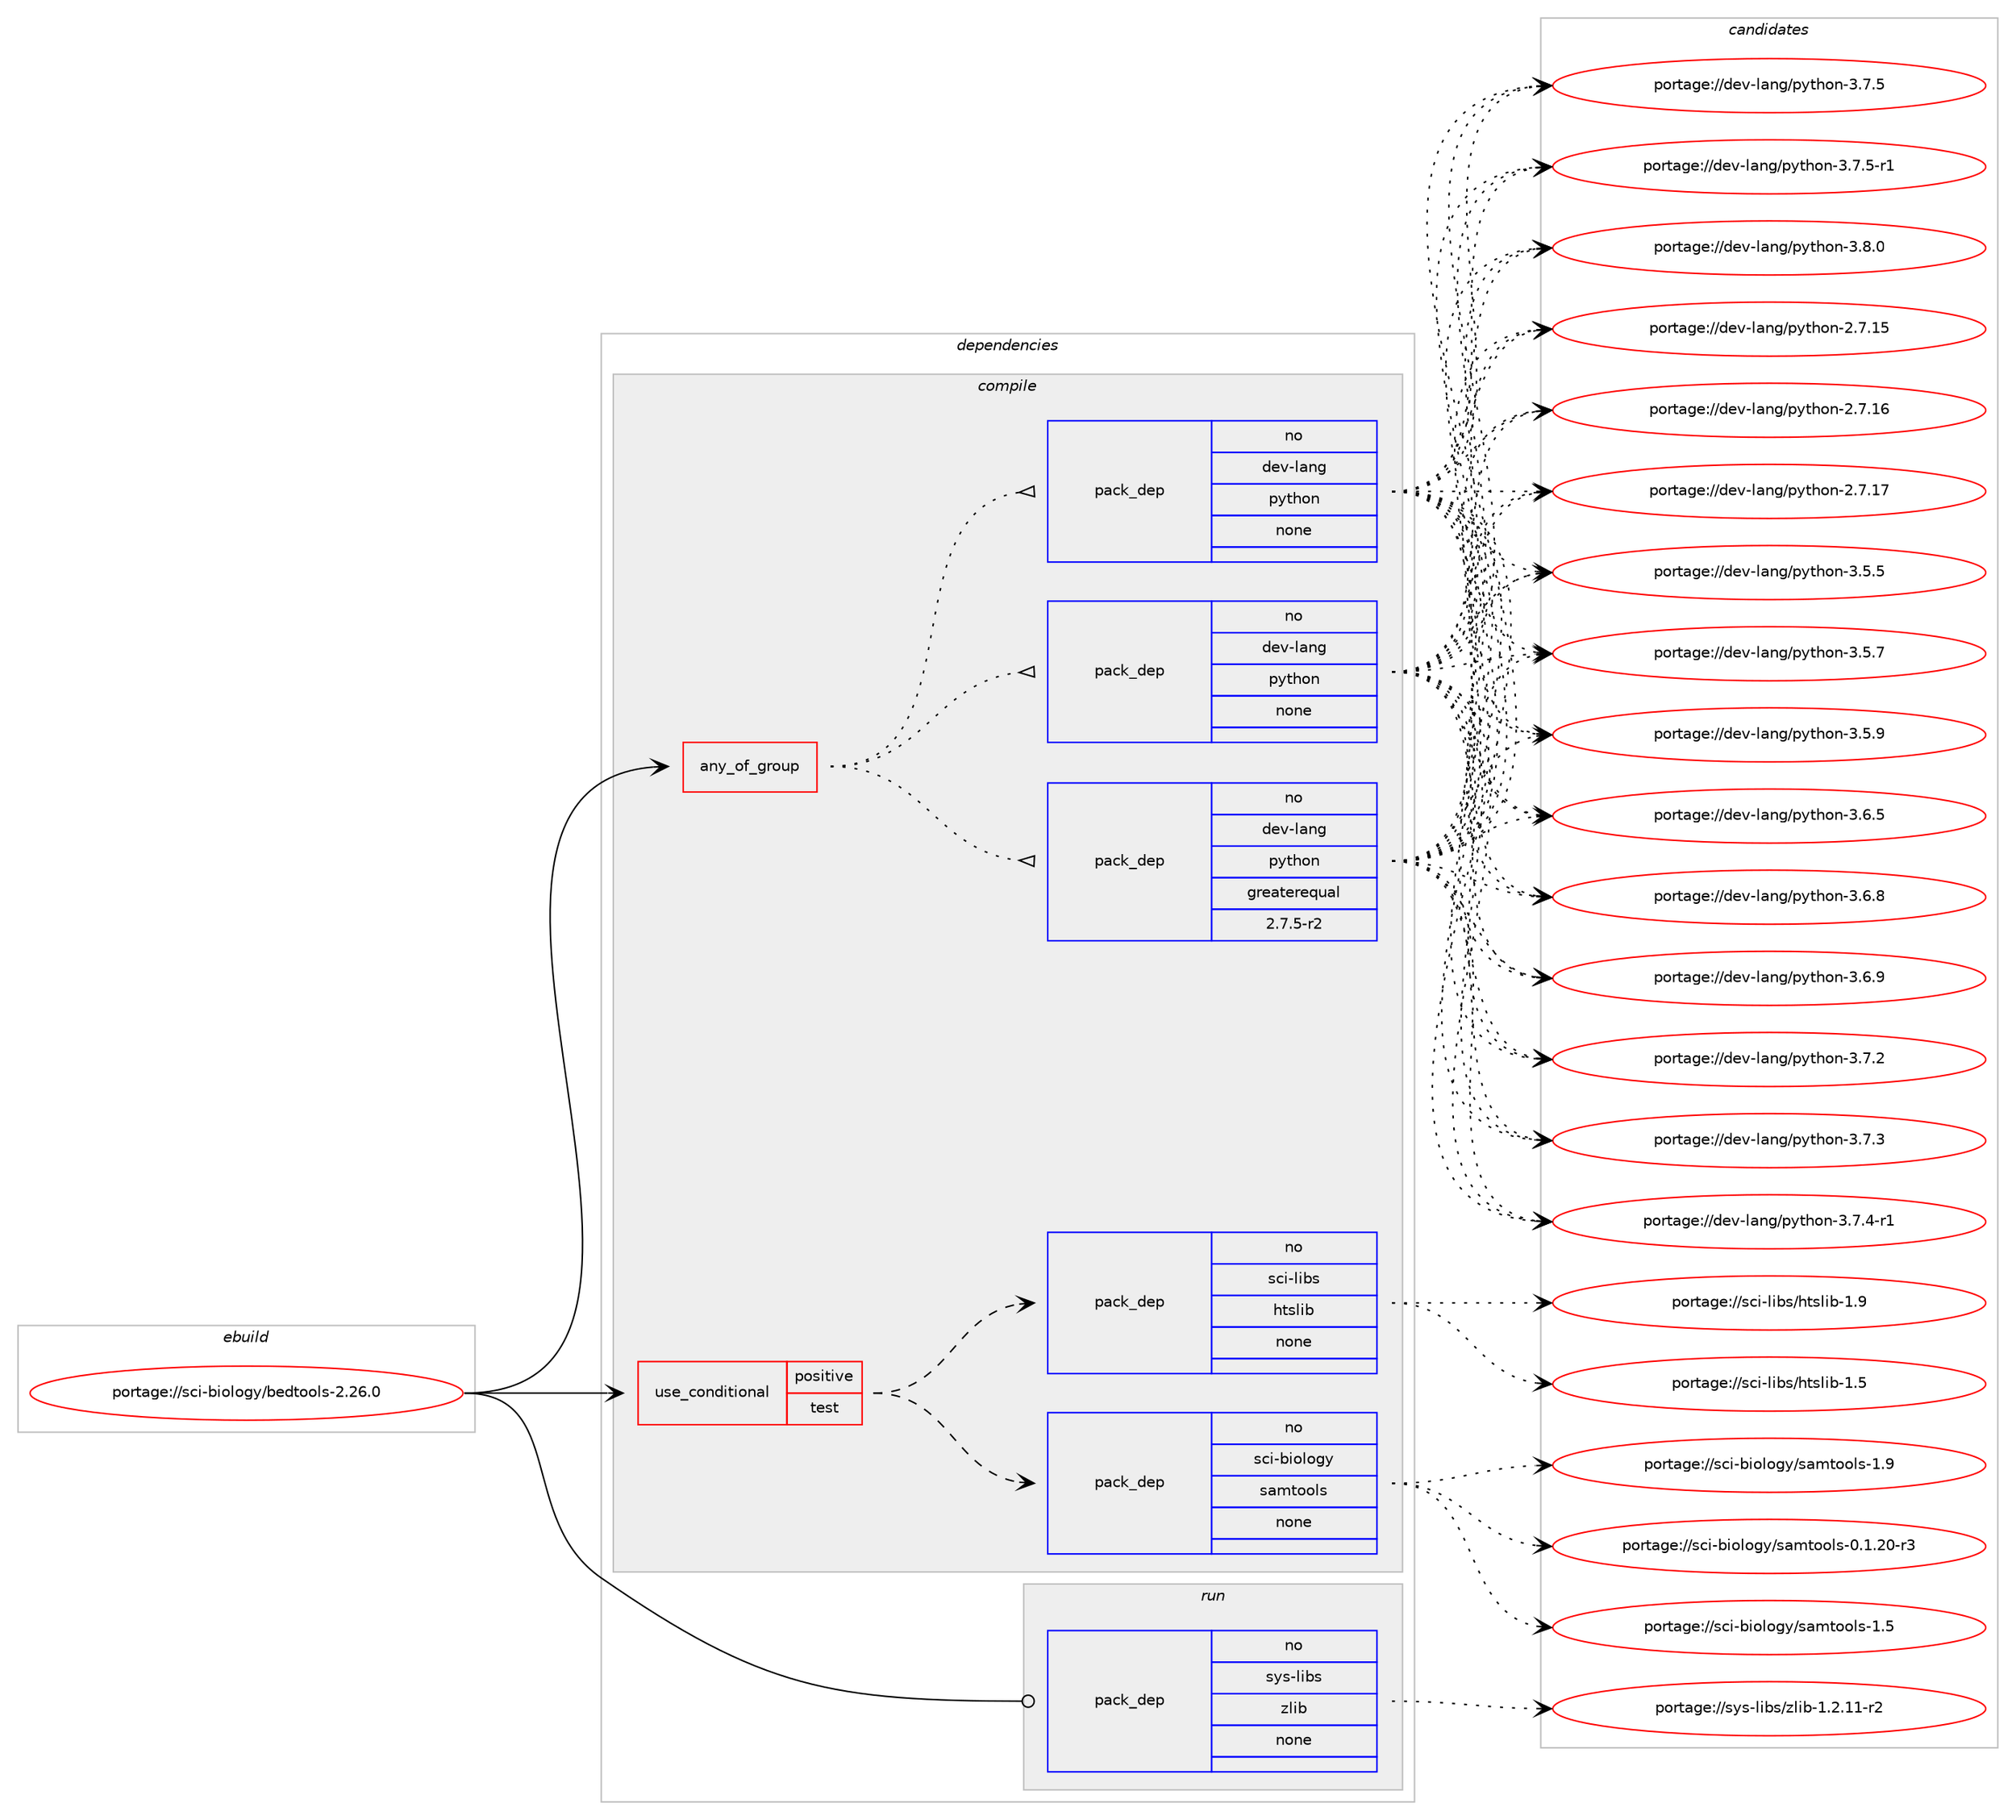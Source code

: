 digraph prolog {

# *************
# Graph options
# *************

newrank=true;
concentrate=true;
compound=true;
graph [rankdir=LR,fontname=Helvetica,fontsize=10,ranksep=1.5];#, ranksep=2.5, nodesep=0.2];
edge  [arrowhead=vee];
node  [fontname=Helvetica,fontsize=10];

# **********
# The ebuild
# **********

subgraph cluster_leftcol {
color=gray;
rank=same;
label=<<i>ebuild</i>>;
id [label="portage://sci-biology/bedtools-2.26.0", color=red, width=4, href="../sci-biology/bedtools-2.26.0.svg"];
}

# ****************
# The dependencies
# ****************

subgraph cluster_midcol {
color=gray;
label=<<i>dependencies</i>>;
subgraph cluster_compile {
fillcolor="#eeeeee";
style=filled;
label=<<i>compile</i>>;
subgraph any6246 {
dependency382702 [label=<<TABLE BORDER="0" CELLBORDER="1" CELLSPACING="0" CELLPADDING="4"><TR><TD CELLPADDING="10">any_of_group</TD></TR></TABLE>>, shape=none, color=red];subgraph pack281145 {
dependency382703 [label=<<TABLE BORDER="0" CELLBORDER="1" CELLSPACING="0" CELLPADDING="4" WIDTH="220"><TR><TD ROWSPAN="6" CELLPADDING="30">pack_dep</TD></TR><TR><TD WIDTH="110">no</TD></TR><TR><TD>dev-lang</TD></TR><TR><TD>python</TD></TR><TR><TD>none</TD></TR><TR><TD></TD></TR></TABLE>>, shape=none, color=blue];
}
dependency382702:e -> dependency382703:w [weight=20,style="dotted",arrowhead="oinv"];
subgraph pack281146 {
dependency382704 [label=<<TABLE BORDER="0" CELLBORDER="1" CELLSPACING="0" CELLPADDING="4" WIDTH="220"><TR><TD ROWSPAN="6" CELLPADDING="30">pack_dep</TD></TR><TR><TD WIDTH="110">no</TD></TR><TR><TD>dev-lang</TD></TR><TR><TD>python</TD></TR><TR><TD>none</TD></TR><TR><TD></TD></TR></TABLE>>, shape=none, color=blue];
}
dependency382702:e -> dependency382704:w [weight=20,style="dotted",arrowhead="oinv"];
subgraph pack281147 {
dependency382705 [label=<<TABLE BORDER="0" CELLBORDER="1" CELLSPACING="0" CELLPADDING="4" WIDTH="220"><TR><TD ROWSPAN="6" CELLPADDING="30">pack_dep</TD></TR><TR><TD WIDTH="110">no</TD></TR><TR><TD>dev-lang</TD></TR><TR><TD>python</TD></TR><TR><TD>greaterequal</TD></TR><TR><TD>2.7.5-r2</TD></TR></TABLE>>, shape=none, color=blue];
}
dependency382702:e -> dependency382705:w [weight=20,style="dotted",arrowhead="oinv"];
}
id:e -> dependency382702:w [weight=20,style="solid",arrowhead="vee"];
subgraph cond95113 {
dependency382706 [label=<<TABLE BORDER="0" CELLBORDER="1" CELLSPACING="0" CELLPADDING="4"><TR><TD ROWSPAN="3" CELLPADDING="10">use_conditional</TD></TR><TR><TD>positive</TD></TR><TR><TD>test</TD></TR></TABLE>>, shape=none, color=red];
subgraph pack281148 {
dependency382707 [label=<<TABLE BORDER="0" CELLBORDER="1" CELLSPACING="0" CELLPADDING="4" WIDTH="220"><TR><TD ROWSPAN="6" CELLPADDING="30">pack_dep</TD></TR><TR><TD WIDTH="110">no</TD></TR><TR><TD>sci-libs</TD></TR><TR><TD>htslib</TD></TR><TR><TD>none</TD></TR><TR><TD></TD></TR></TABLE>>, shape=none, color=blue];
}
dependency382706:e -> dependency382707:w [weight=20,style="dashed",arrowhead="vee"];
subgraph pack281149 {
dependency382708 [label=<<TABLE BORDER="0" CELLBORDER="1" CELLSPACING="0" CELLPADDING="4" WIDTH="220"><TR><TD ROWSPAN="6" CELLPADDING="30">pack_dep</TD></TR><TR><TD WIDTH="110">no</TD></TR><TR><TD>sci-biology</TD></TR><TR><TD>samtools</TD></TR><TR><TD>none</TD></TR><TR><TD></TD></TR></TABLE>>, shape=none, color=blue];
}
dependency382706:e -> dependency382708:w [weight=20,style="dashed",arrowhead="vee"];
}
id:e -> dependency382706:w [weight=20,style="solid",arrowhead="vee"];
}
subgraph cluster_compileandrun {
fillcolor="#eeeeee";
style=filled;
label=<<i>compile and run</i>>;
}
subgraph cluster_run {
fillcolor="#eeeeee";
style=filled;
label=<<i>run</i>>;
subgraph pack281150 {
dependency382709 [label=<<TABLE BORDER="0" CELLBORDER="1" CELLSPACING="0" CELLPADDING="4" WIDTH="220"><TR><TD ROWSPAN="6" CELLPADDING="30">pack_dep</TD></TR><TR><TD WIDTH="110">no</TD></TR><TR><TD>sys-libs</TD></TR><TR><TD>zlib</TD></TR><TR><TD>none</TD></TR><TR><TD></TD></TR></TABLE>>, shape=none, color=blue];
}
id:e -> dependency382709:w [weight=20,style="solid",arrowhead="odot"];
}
}

# **************
# The candidates
# **************

subgraph cluster_choices {
rank=same;
color=gray;
label=<<i>candidates</i>>;

subgraph choice281145 {
color=black;
nodesep=1;
choiceportage10010111845108971101034711212111610411111045504655464953 [label="portage://dev-lang/python-2.7.15", color=red, width=4,href="../dev-lang/python-2.7.15.svg"];
choiceportage10010111845108971101034711212111610411111045504655464954 [label="portage://dev-lang/python-2.7.16", color=red, width=4,href="../dev-lang/python-2.7.16.svg"];
choiceportage10010111845108971101034711212111610411111045504655464955 [label="portage://dev-lang/python-2.7.17", color=red, width=4,href="../dev-lang/python-2.7.17.svg"];
choiceportage100101118451089711010347112121116104111110455146534653 [label="portage://dev-lang/python-3.5.5", color=red, width=4,href="../dev-lang/python-3.5.5.svg"];
choiceportage100101118451089711010347112121116104111110455146534655 [label="portage://dev-lang/python-3.5.7", color=red, width=4,href="../dev-lang/python-3.5.7.svg"];
choiceportage100101118451089711010347112121116104111110455146534657 [label="portage://dev-lang/python-3.5.9", color=red, width=4,href="../dev-lang/python-3.5.9.svg"];
choiceportage100101118451089711010347112121116104111110455146544653 [label="portage://dev-lang/python-3.6.5", color=red, width=4,href="../dev-lang/python-3.6.5.svg"];
choiceportage100101118451089711010347112121116104111110455146544656 [label="portage://dev-lang/python-3.6.8", color=red, width=4,href="../dev-lang/python-3.6.8.svg"];
choiceportage100101118451089711010347112121116104111110455146544657 [label="portage://dev-lang/python-3.6.9", color=red, width=4,href="../dev-lang/python-3.6.9.svg"];
choiceportage100101118451089711010347112121116104111110455146554650 [label="portage://dev-lang/python-3.7.2", color=red, width=4,href="../dev-lang/python-3.7.2.svg"];
choiceportage100101118451089711010347112121116104111110455146554651 [label="portage://dev-lang/python-3.7.3", color=red, width=4,href="../dev-lang/python-3.7.3.svg"];
choiceportage1001011184510897110103471121211161041111104551465546524511449 [label="portage://dev-lang/python-3.7.4-r1", color=red, width=4,href="../dev-lang/python-3.7.4-r1.svg"];
choiceportage100101118451089711010347112121116104111110455146554653 [label="portage://dev-lang/python-3.7.5", color=red, width=4,href="../dev-lang/python-3.7.5.svg"];
choiceportage1001011184510897110103471121211161041111104551465546534511449 [label="portage://dev-lang/python-3.7.5-r1", color=red, width=4,href="../dev-lang/python-3.7.5-r1.svg"];
choiceportage100101118451089711010347112121116104111110455146564648 [label="portage://dev-lang/python-3.8.0", color=red, width=4,href="../dev-lang/python-3.8.0.svg"];
dependency382703:e -> choiceportage10010111845108971101034711212111610411111045504655464953:w [style=dotted,weight="100"];
dependency382703:e -> choiceportage10010111845108971101034711212111610411111045504655464954:w [style=dotted,weight="100"];
dependency382703:e -> choiceportage10010111845108971101034711212111610411111045504655464955:w [style=dotted,weight="100"];
dependency382703:e -> choiceportage100101118451089711010347112121116104111110455146534653:w [style=dotted,weight="100"];
dependency382703:e -> choiceportage100101118451089711010347112121116104111110455146534655:w [style=dotted,weight="100"];
dependency382703:e -> choiceportage100101118451089711010347112121116104111110455146534657:w [style=dotted,weight="100"];
dependency382703:e -> choiceportage100101118451089711010347112121116104111110455146544653:w [style=dotted,weight="100"];
dependency382703:e -> choiceportage100101118451089711010347112121116104111110455146544656:w [style=dotted,weight="100"];
dependency382703:e -> choiceportage100101118451089711010347112121116104111110455146544657:w [style=dotted,weight="100"];
dependency382703:e -> choiceportage100101118451089711010347112121116104111110455146554650:w [style=dotted,weight="100"];
dependency382703:e -> choiceportage100101118451089711010347112121116104111110455146554651:w [style=dotted,weight="100"];
dependency382703:e -> choiceportage1001011184510897110103471121211161041111104551465546524511449:w [style=dotted,weight="100"];
dependency382703:e -> choiceportage100101118451089711010347112121116104111110455146554653:w [style=dotted,weight="100"];
dependency382703:e -> choiceportage1001011184510897110103471121211161041111104551465546534511449:w [style=dotted,weight="100"];
dependency382703:e -> choiceportage100101118451089711010347112121116104111110455146564648:w [style=dotted,weight="100"];
}
subgraph choice281146 {
color=black;
nodesep=1;
choiceportage10010111845108971101034711212111610411111045504655464953 [label="portage://dev-lang/python-2.7.15", color=red, width=4,href="../dev-lang/python-2.7.15.svg"];
choiceportage10010111845108971101034711212111610411111045504655464954 [label="portage://dev-lang/python-2.7.16", color=red, width=4,href="../dev-lang/python-2.7.16.svg"];
choiceportage10010111845108971101034711212111610411111045504655464955 [label="portage://dev-lang/python-2.7.17", color=red, width=4,href="../dev-lang/python-2.7.17.svg"];
choiceportage100101118451089711010347112121116104111110455146534653 [label="portage://dev-lang/python-3.5.5", color=red, width=4,href="../dev-lang/python-3.5.5.svg"];
choiceportage100101118451089711010347112121116104111110455146534655 [label="portage://dev-lang/python-3.5.7", color=red, width=4,href="../dev-lang/python-3.5.7.svg"];
choiceportage100101118451089711010347112121116104111110455146534657 [label="portage://dev-lang/python-3.5.9", color=red, width=4,href="../dev-lang/python-3.5.9.svg"];
choiceportage100101118451089711010347112121116104111110455146544653 [label="portage://dev-lang/python-3.6.5", color=red, width=4,href="../dev-lang/python-3.6.5.svg"];
choiceportage100101118451089711010347112121116104111110455146544656 [label="portage://dev-lang/python-3.6.8", color=red, width=4,href="../dev-lang/python-3.6.8.svg"];
choiceportage100101118451089711010347112121116104111110455146544657 [label="portage://dev-lang/python-3.6.9", color=red, width=4,href="../dev-lang/python-3.6.9.svg"];
choiceportage100101118451089711010347112121116104111110455146554650 [label="portage://dev-lang/python-3.7.2", color=red, width=4,href="../dev-lang/python-3.7.2.svg"];
choiceportage100101118451089711010347112121116104111110455146554651 [label="portage://dev-lang/python-3.7.3", color=red, width=4,href="../dev-lang/python-3.7.3.svg"];
choiceportage1001011184510897110103471121211161041111104551465546524511449 [label="portage://dev-lang/python-3.7.4-r1", color=red, width=4,href="../dev-lang/python-3.7.4-r1.svg"];
choiceportage100101118451089711010347112121116104111110455146554653 [label="portage://dev-lang/python-3.7.5", color=red, width=4,href="../dev-lang/python-3.7.5.svg"];
choiceportage1001011184510897110103471121211161041111104551465546534511449 [label="portage://dev-lang/python-3.7.5-r1", color=red, width=4,href="../dev-lang/python-3.7.5-r1.svg"];
choiceportage100101118451089711010347112121116104111110455146564648 [label="portage://dev-lang/python-3.8.0", color=red, width=4,href="../dev-lang/python-3.8.0.svg"];
dependency382704:e -> choiceportage10010111845108971101034711212111610411111045504655464953:w [style=dotted,weight="100"];
dependency382704:e -> choiceportage10010111845108971101034711212111610411111045504655464954:w [style=dotted,weight="100"];
dependency382704:e -> choiceportage10010111845108971101034711212111610411111045504655464955:w [style=dotted,weight="100"];
dependency382704:e -> choiceportage100101118451089711010347112121116104111110455146534653:w [style=dotted,weight="100"];
dependency382704:e -> choiceportage100101118451089711010347112121116104111110455146534655:w [style=dotted,weight="100"];
dependency382704:e -> choiceportage100101118451089711010347112121116104111110455146534657:w [style=dotted,weight="100"];
dependency382704:e -> choiceportage100101118451089711010347112121116104111110455146544653:w [style=dotted,weight="100"];
dependency382704:e -> choiceportage100101118451089711010347112121116104111110455146544656:w [style=dotted,weight="100"];
dependency382704:e -> choiceportage100101118451089711010347112121116104111110455146544657:w [style=dotted,weight="100"];
dependency382704:e -> choiceportage100101118451089711010347112121116104111110455146554650:w [style=dotted,weight="100"];
dependency382704:e -> choiceportage100101118451089711010347112121116104111110455146554651:w [style=dotted,weight="100"];
dependency382704:e -> choiceportage1001011184510897110103471121211161041111104551465546524511449:w [style=dotted,weight="100"];
dependency382704:e -> choiceportage100101118451089711010347112121116104111110455146554653:w [style=dotted,weight="100"];
dependency382704:e -> choiceportage1001011184510897110103471121211161041111104551465546534511449:w [style=dotted,weight="100"];
dependency382704:e -> choiceportage100101118451089711010347112121116104111110455146564648:w [style=dotted,weight="100"];
}
subgraph choice281147 {
color=black;
nodesep=1;
choiceportage10010111845108971101034711212111610411111045504655464953 [label="portage://dev-lang/python-2.7.15", color=red, width=4,href="../dev-lang/python-2.7.15.svg"];
choiceportage10010111845108971101034711212111610411111045504655464954 [label="portage://dev-lang/python-2.7.16", color=red, width=4,href="../dev-lang/python-2.7.16.svg"];
choiceportage10010111845108971101034711212111610411111045504655464955 [label="portage://dev-lang/python-2.7.17", color=red, width=4,href="../dev-lang/python-2.7.17.svg"];
choiceportage100101118451089711010347112121116104111110455146534653 [label="portage://dev-lang/python-3.5.5", color=red, width=4,href="../dev-lang/python-3.5.5.svg"];
choiceportage100101118451089711010347112121116104111110455146534655 [label="portage://dev-lang/python-3.5.7", color=red, width=4,href="../dev-lang/python-3.5.7.svg"];
choiceportage100101118451089711010347112121116104111110455146534657 [label="portage://dev-lang/python-3.5.9", color=red, width=4,href="../dev-lang/python-3.5.9.svg"];
choiceportage100101118451089711010347112121116104111110455146544653 [label="portage://dev-lang/python-3.6.5", color=red, width=4,href="../dev-lang/python-3.6.5.svg"];
choiceportage100101118451089711010347112121116104111110455146544656 [label="portage://dev-lang/python-3.6.8", color=red, width=4,href="../dev-lang/python-3.6.8.svg"];
choiceportage100101118451089711010347112121116104111110455146544657 [label="portage://dev-lang/python-3.6.9", color=red, width=4,href="../dev-lang/python-3.6.9.svg"];
choiceportage100101118451089711010347112121116104111110455146554650 [label="portage://dev-lang/python-3.7.2", color=red, width=4,href="../dev-lang/python-3.7.2.svg"];
choiceportage100101118451089711010347112121116104111110455146554651 [label="portage://dev-lang/python-3.7.3", color=red, width=4,href="../dev-lang/python-3.7.3.svg"];
choiceportage1001011184510897110103471121211161041111104551465546524511449 [label="portage://dev-lang/python-3.7.4-r1", color=red, width=4,href="../dev-lang/python-3.7.4-r1.svg"];
choiceportage100101118451089711010347112121116104111110455146554653 [label="portage://dev-lang/python-3.7.5", color=red, width=4,href="../dev-lang/python-3.7.5.svg"];
choiceportage1001011184510897110103471121211161041111104551465546534511449 [label="portage://dev-lang/python-3.7.5-r1", color=red, width=4,href="../dev-lang/python-3.7.5-r1.svg"];
choiceportage100101118451089711010347112121116104111110455146564648 [label="portage://dev-lang/python-3.8.0", color=red, width=4,href="../dev-lang/python-3.8.0.svg"];
dependency382705:e -> choiceportage10010111845108971101034711212111610411111045504655464953:w [style=dotted,weight="100"];
dependency382705:e -> choiceportage10010111845108971101034711212111610411111045504655464954:w [style=dotted,weight="100"];
dependency382705:e -> choiceportage10010111845108971101034711212111610411111045504655464955:w [style=dotted,weight="100"];
dependency382705:e -> choiceportage100101118451089711010347112121116104111110455146534653:w [style=dotted,weight="100"];
dependency382705:e -> choiceportage100101118451089711010347112121116104111110455146534655:w [style=dotted,weight="100"];
dependency382705:e -> choiceportage100101118451089711010347112121116104111110455146534657:w [style=dotted,weight="100"];
dependency382705:e -> choiceportage100101118451089711010347112121116104111110455146544653:w [style=dotted,weight="100"];
dependency382705:e -> choiceportage100101118451089711010347112121116104111110455146544656:w [style=dotted,weight="100"];
dependency382705:e -> choiceportage100101118451089711010347112121116104111110455146544657:w [style=dotted,weight="100"];
dependency382705:e -> choiceportage100101118451089711010347112121116104111110455146554650:w [style=dotted,weight="100"];
dependency382705:e -> choiceportage100101118451089711010347112121116104111110455146554651:w [style=dotted,weight="100"];
dependency382705:e -> choiceportage1001011184510897110103471121211161041111104551465546524511449:w [style=dotted,weight="100"];
dependency382705:e -> choiceportage100101118451089711010347112121116104111110455146554653:w [style=dotted,weight="100"];
dependency382705:e -> choiceportage1001011184510897110103471121211161041111104551465546534511449:w [style=dotted,weight="100"];
dependency382705:e -> choiceportage100101118451089711010347112121116104111110455146564648:w [style=dotted,weight="100"];
}
subgraph choice281148 {
color=black;
nodesep=1;
choiceportage115991054510810598115471041161151081059845494653 [label="portage://sci-libs/htslib-1.5", color=red, width=4,href="../sci-libs/htslib-1.5.svg"];
choiceportage115991054510810598115471041161151081059845494657 [label="portage://sci-libs/htslib-1.9", color=red, width=4,href="../sci-libs/htslib-1.9.svg"];
dependency382707:e -> choiceportage115991054510810598115471041161151081059845494653:w [style=dotted,weight="100"];
dependency382707:e -> choiceportage115991054510810598115471041161151081059845494657:w [style=dotted,weight="100"];
}
subgraph choice281149 {
color=black;
nodesep=1;
choiceportage1159910545981051111081111031214711597109116111111108115454846494650484511451 [label="portage://sci-biology/samtools-0.1.20-r3", color=red, width=4,href="../sci-biology/samtools-0.1.20-r3.svg"];
choiceportage115991054598105111108111103121471159710911611111110811545494653 [label="portage://sci-biology/samtools-1.5", color=red, width=4,href="../sci-biology/samtools-1.5.svg"];
choiceportage115991054598105111108111103121471159710911611111110811545494657 [label="portage://sci-biology/samtools-1.9", color=red, width=4,href="../sci-biology/samtools-1.9.svg"];
dependency382708:e -> choiceportage1159910545981051111081111031214711597109116111111108115454846494650484511451:w [style=dotted,weight="100"];
dependency382708:e -> choiceportage115991054598105111108111103121471159710911611111110811545494653:w [style=dotted,weight="100"];
dependency382708:e -> choiceportage115991054598105111108111103121471159710911611111110811545494657:w [style=dotted,weight="100"];
}
subgraph choice281150 {
color=black;
nodesep=1;
choiceportage11512111545108105981154712210810598454946504649494511450 [label="portage://sys-libs/zlib-1.2.11-r2", color=red, width=4,href="../sys-libs/zlib-1.2.11-r2.svg"];
dependency382709:e -> choiceportage11512111545108105981154712210810598454946504649494511450:w [style=dotted,weight="100"];
}
}

}
